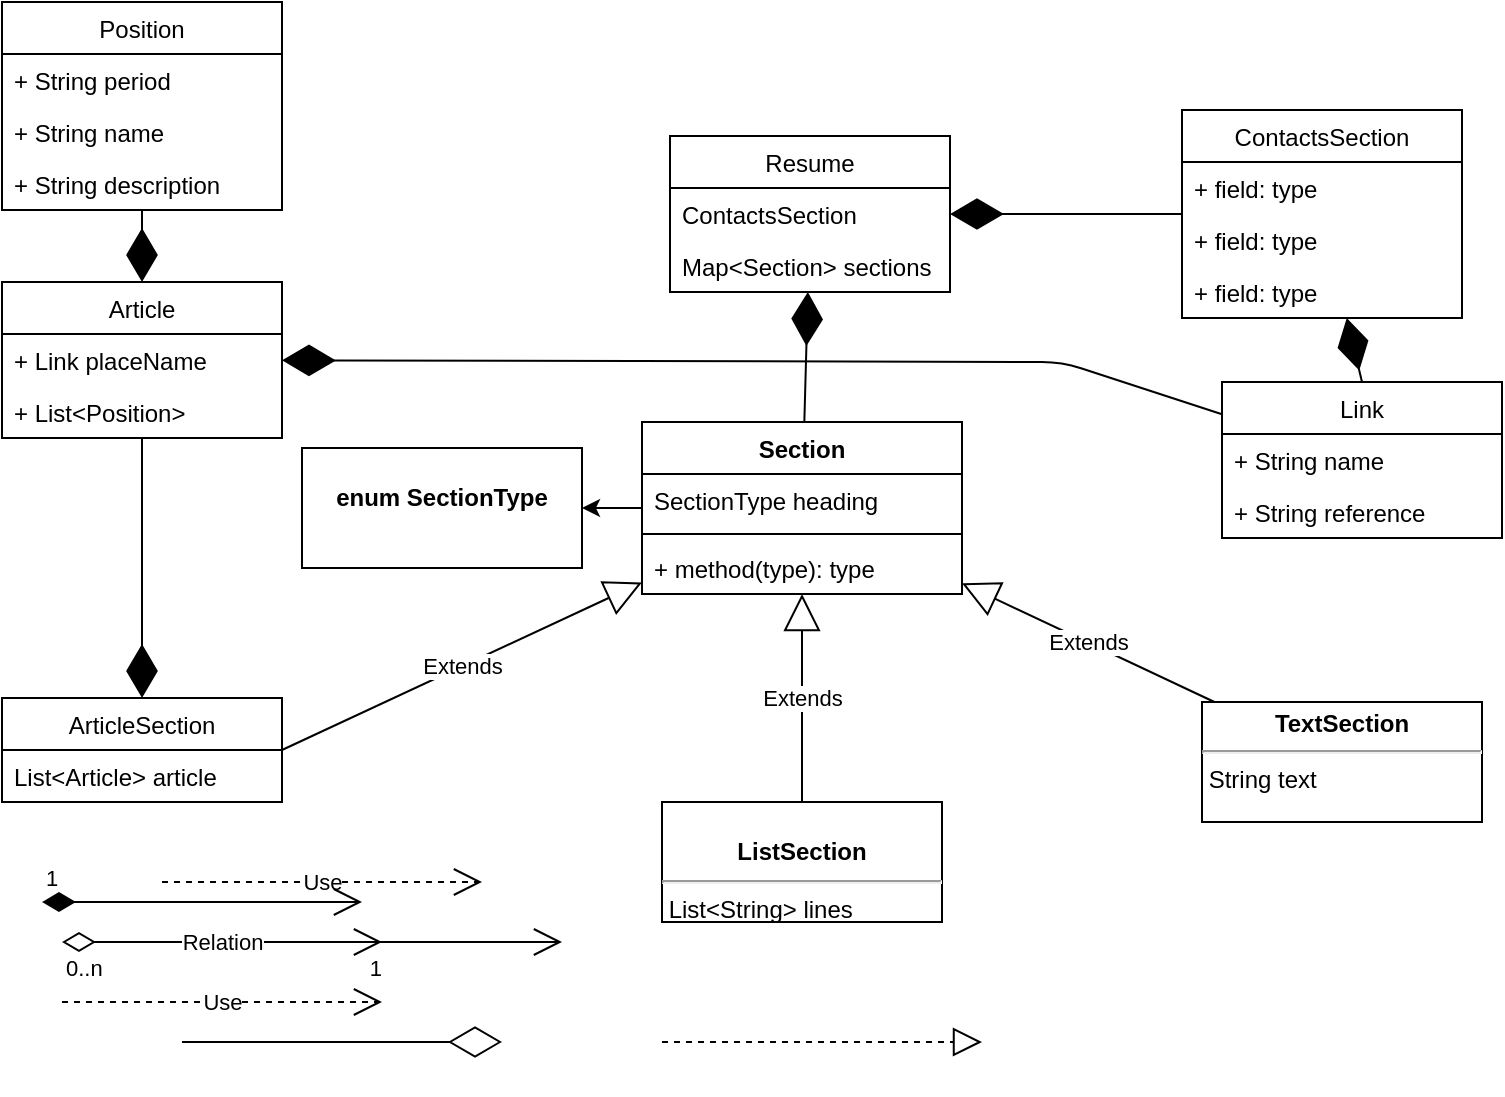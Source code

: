 <mxfile version="14.8.1" type="github">
  <diagram id="C5RBs43oDa-KdzZeNtuy" name="Page-1">
    <mxGraphModel dx="1102" dy="582" grid="1" gridSize="10" guides="1" tooltips="1" connect="1" arrows="1" fold="1" page="1" pageScale="1" pageWidth="827" pageHeight="1169" math="0" shadow="0">
      <root>
        <mxCell id="WIyWlLk6GJQsqaUBKTNV-0" />
        <mxCell id="WIyWlLk6GJQsqaUBKTNV-1" parent="WIyWlLk6GJQsqaUBKTNV-0" />
        <mxCell id="cXs1U_Rg0kg3EcRgI-ar-0" value="Resume" style="swimlane;fontStyle=0;childLayout=stackLayout;horizontal=1;startSize=26;fillColor=none;horizontalStack=0;resizeParent=1;resizeParentMax=0;resizeLast=0;collapsible=1;marginBottom=0;" vertex="1" parent="WIyWlLk6GJQsqaUBKTNV-1">
          <mxGeometry x="344" y="77" width="140" height="78" as="geometry" />
        </mxCell>
        <mxCell id="cXs1U_Rg0kg3EcRgI-ar-3" value="ContactsSection" style="text;strokeColor=none;fillColor=none;align=left;verticalAlign=top;spacingLeft=4;spacingRight=4;overflow=hidden;rotatable=0;points=[[0,0.5],[1,0.5]];portConstraint=eastwest;fontStyle=0" vertex="1" parent="cXs1U_Rg0kg3EcRgI-ar-0">
          <mxGeometry y="26" width="140" height="26" as="geometry" />
        </mxCell>
        <mxCell id="cXs1U_Rg0kg3EcRgI-ar-1" value="Map&lt;Section&gt; sections" style="text;strokeColor=none;fillColor=none;align=left;verticalAlign=top;spacingLeft=4;spacingRight=4;overflow=hidden;rotatable=0;points=[[0,0.5],[1,0.5]];portConstraint=eastwest;" vertex="1" parent="cXs1U_Rg0kg3EcRgI-ar-0">
          <mxGeometry y="52" width="140" height="26" as="geometry" />
        </mxCell>
        <mxCell id="cXs1U_Rg0kg3EcRgI-ar-19" style="edgeStyle=orthogonalEdgeStyle;rounded=0;orthogonalLoop=1;jettySize=auto;html=1;entryX=1;entryY=0.5;entryDx=0;entryDy=0;" edge="1" parent="WIyWlLk6GJQsqaUBKTNV-1" source="cXs1U_Rg0kg3EcRgI-ar-4" target="cXs1U_Rg0kg3EcRgI-ar-11">
          <mxGeometry relative="1" as="geometry" />
        </mxCell>
        <mxCell id="cXs1U_Rg0kg3EcRgI-ar-4" value="Section" style="swimlane;fontStyle=1;align=center;verticalAlign=top;childLayout=stackLayout;horizontal=1;startSize=26;horizontalStack=0;resizeParent=1;resizeParentMax=0;resizeLast=0;collapsible=1;marginBottom=0;" vertex="1" parent="WIyWlLk6GJQsqaUBKTNV-1">
          <mxGeometry x="330" y="220" width="160" height="86" as="geometry" />
        </mxCell>
        <mxCell id="cXs1U_Rg0kg3EcRgI-ar-5" value="SectionType heading" style="text;strokeColor=none;fillColor=none;align=left;verticalAlign=top;spacingLeft=4;spacingRight=4;overflow=hidden;rotatable=0;points=[[0,0.5],[1,0.5]];portConstraint=eastwest;" vertex="1" parent="cXs1U_Rg0kg3EcRgI-ar-4">
          <mxGeometry y="26" width="160" height="26" as="geometry" />
        </mxCell>
        <mxCell id="cXs1U_Rg0kg3EcRgI-ar-6" value="" style="line;strokeWidth=1;fillColor=none;align=left;verticalAlign=middle;spacingTop=-1;spacingLeft=3;spacingRight=3;rotatable=0;labelPosition=right;points=[];portConstraint=eastwest;" vertex="1" parent="cXs1U_Rg0kg3EcRgI-ar-4">
          <mxGeometry y="52" width="160" height="8" as="geometry" />
        </mxCell>
        <mxCell id="cXs1U_Rg0kg3EcRgI-ar-7" value="+ method(type): type" style="text;strokeColor=none;fillColor=none;align=left;verticalAlign=top;spacingLeft=4;spacingRight=4;overflow=hidden;rotatable=0;points=[[0,0.5],[1,0.5]];portConstraint=eastwest;" vertex="1" parent="cXs1U_Rg0kg3EcRgI-ar-4">
          <mxGeometry y="60" width="160" height="26" as="geometry" />
        </mxCell>
        <mxCell id="cXs1U_Rg0kg3EcRgI-ar-9" value="&lt;p style=&quot;margin: 0px ; margin-top: 4px ; text-align: center&quot;&gt;&lt;br&gt;&lt;b&gt;ListSection&lt;/b&gt;&lt;/p&gt;&lt;hr&gt;&lt;span style=&quot;white-space: pre&quot;&gt;	&lt;/span&gt;List&amp;lt;String&amp;gt; lines" style="verticalAlign=top;align=left;overflow=fill;fontSize=12;fontFamily=Helvetica;html=1;" vertex="1" parent="WIyWlLk6GJQsqaUBKTNV-1">
          <mxGeometry x="340" y="410" width="140" height="60" as="geometry" />
        </mxCell>
        <mxCell id="cXs1U_Rg0kg3EcRgI-ar-11" value="&lt;p style=&quot;margin: 0px ; margin-top: 4px ; text-align: center&quot;&gt;&lt;br&gt;&lt;b&gt;enum SectionType&lt;/b&gt;&lt;/p&gt;" style="verticalAlign=top;align=left;overflow=fill;fontSize=12;fontFamily=Helvetica;html=1;" vertex="1" parent="WIyWlLk6GJQsqaUBKTNV-1">
          <mxGeometry x="160" y="233" width="140" height="60" as="geometry" />
        </mxCell>
        <mxCell id="cXs1U_Rg0kg3EcRgI-ar-14" value="&lt;p style=&quot;margin: 0px ; margin-top: 4px ; text-align: center&quot;&gt;&lt;b&gt;TextSection&lt;/b&gt;&lt;/p&gt;&lt;hr&gt;&lt;span style=&quot;white-space: pre&quot;&gt;	&lt;/span&gt;String text" style="verticalAlign=top;align=left;overflow=fill;fontSize=12;fontFamily=Helvetica;html=1;strokeColor=#000000;direction=west;" vertex="1" parent="WIyWlLk6GJQsqaUBKTNV-1">
          <mxGeometry x="610" y="360" width="140" height="60" as="geometry" />
        </mxCell>
        <mxCell id="cXs1U_Rg0kg3EcRgI-ar-28" value="Link" style="swimlane;fontStyle=0;childLayout=stackLayout;horizontal=1;startSize=26;fillColor=none;horizontalStack=0;resizeParent=1;resizeParentMax=0;resizeLast=0;collapsible=1;marginBottom=0;strokeColor=#000000;" vertex="1" parent="WIyWlLk6GJQsqaUBKTNV-1">
          <mxGeometry x="620" y="200" width="140" height="78" as="geometry" />
        </mxCell>
        <mxCell id="cXs1U_Rg0kg3EcRgI-ar-29" value="+ String name" style="text;strokeColor=none;fillColor=none;align=left;verticalAlign=top;spacingLeft=4;spacingRight=4;overflow=hidden;rotatable=0;points=[[0,0.5],[1,0.5]];portConstraint=eastwest;" vertex="1" parent="cXs1U_Rg0kg3EcRgI-ar-28">
          <mxGeometry y="26" width="140" height="26" as="geometry" />
        </mxCell>
        <mxCell id="cXs1U_Rg0kg3EcRgI-ar-30" value="+ String reference" style="text;strokeColor=none;fillColor=none;align=left;verticalAlign=top;spacingLeft=4;spacingRight=4;overflow=hidden;rotatable=0;points=[[0,0.5],[1,0.5]];portConstraint=eastwest;" vertex="1" parent="cXs1U_Rg0kg3EcRgI-ar-28">
          <mxGeometry y="52" width="140" height="26" as="geometry" />
        </mxCell>
        <mxCell id="cXs1U_Rg0kg3EcRgI-ar-34" value="Article" style="swimlane;fontStyle=0;childLayout=stackLayout;horizontal=1;startSize=26;fillColor=none;horizontalStack=0;resizeParent=1;resizeParentMax=0;resizeLast=0;collapsible=1;marginBottom=0;strokeColor=#000000;" vertex="1" parent="WIyWlLk6GJQsqaUBKTNV-1">
          <mxGeometry x="10" y="150" width="140" height="78" as="geometry" />
        </mxCell>
        <mxCell id="cXs1U_Rg0kg3EcRgI-ar-35" value="+ Link placeName" style="text;strokeColor=none;fillColor=none;align=left;verticalAlign=top;spacingLeft=4;spacingRight=4;overflow=hidden;rotatable=0;points=[[0,0.5],[1,0.5]];portConstraint=eastwest;" vertex="1" parent="cXs1U_Rg0kg3EcRgI-ar-34">
          <mxGeometry y="26" width="140" height="26" as="geometry" />
        </mxCell>
        <mxCell id="cXs1U_Rg0kg3EcRgI-ar-36" value="+ List&lt;Position&gt;" style="text;strokeColor=none;fillColor=none;align=left;verticalAlign=top;spacingLeft=4;spacingRight=4;overflow=hidden;rotatable=0;points=[[0,0.5],[1,0.5]];portConstraint=eastwest;" vertex="1" parent="cXs1U_Rg0kg3EcRgI-ar-34">
          <mxGeometry y="52" width="140" height="26" as="geometry" />
        </mxCell>
        <mxCell id="cXs1U_Rg0kg3EcRgI-ar-39" value="Position" style="swimlane;fontStyle=0;childLayout=stackLayout;horizontal=1;startSize=26;fillColor=none;horizontalStack=0;resizeParent=1;resizeParentMax=0;resizeLast=0;collapsible=1;marginBottom=0;strokeColor=#000000;" vertex="1" parent="WIyWlLk6GJQsqaUBKTNV-1">
          <mxGeometry x="10" y="10" width="140" height="104" as="geometry" />
        </mxCell>
        <mxCell id="cXs1U_Rg0kg3EcRgI-ar-40" value="+ String period" style="text;strokeColor=none;fillColor=none;align=left;verticalAlign=top;spacingLeft=4;spacingRight=4;overflow=hidden;rotatable=0;points=[[0,0.5],[1,0.5]];portConstraint=eastwest;" vertex="1" parent="cXs1U_Rg0kg3EcRgI-ar-39">
          <mxGeometry y="26" width="140" height="26" as="geometry" />
        </mxCell>
        <mxCell id="cXs1U_Rg0kg3EcRgI-ar-41" value="+ String name" style="text;strokeColor=none;fillColor=none;align=left;verticalAlign=top;spacingLeft=4;spacingRight=4;overflow=hidden;rotatable=0;points=[[0,0.5],[1,0.5]];portConstraint=eastwest;" vertex="1" parent="cXs1U_Rg0kg3EcRgI-ar-39">
          <mxGeometry y="52" width="140" height="26" as="geometry" />
        </mxCell>
        <mxCell id="cXs1U_Rg0kg3EcRgI-ar-42" value="+ String description" style="text;strokeColor=none;fillColor=none;align=left;verticalAlign=top;spacingLeft=4;spacingRight=4;overflow=hidden;rotatable=0;points=[[0,0.5],[1,0.5]];portConstraint=eastwest;" vertex="1" parent="cXs1U_Rg0kg3EcRgI-ar-39">
          <mxGeometry y="78" width="140" height="26" as="geometry" />
        </mxCell>
        <mxCell id="cXs1U_Rg0kg3EcRgI-ar-44" value="ContactsSection" style="swimlane;fontStyle=0;childLayout=stackLayout;horizontal=1;startSize=26;fillColor=none;horizontalStack=0;resizeParent=1;resizeParentMax=0;resizeLast=0;collapsible=1;marginBottom=0;strokeColor=#000000;" vertex="1" parent="WIyWlLk6GJQsqaUBKTNV-1">
          <mxGeometry x="600" y="64" width="140" height="104" as="geometry" />
        </mxCell>
        <mxCell id="cXs1U_Rg0kg3EcRgI-ar-45" value="+ field: type" style="text;strokeColor=none;fillColor=none;align=left;verticalAlign=top;spacingLeft=4;spacingRight=4;overflow=hidden;rotatable=0;points=[[0,0.5],[1,0.5]];portConstraint=eastwest;" vertex="1" parent="cXs1U_Rg0kg3EcRgI-ar-44">
          <mxGeometry y="26" width="140" height="26" as="geometry" />
        </mxCell>
        <mxCell id="cXs1U_Rg0kg3EcRgI-ar-46" value="+ field: type" style="text;strokeColor=none;fillColor=none;align=left;verticalAlign=top;spacingLeft=4;spacingRight=4;overflow=hidden;rotatable=0;points=[[0,0.5],[1,0.5]];portConstraint=eastwest;" vertex="1" parent="cXs1U_Rg0kg3EcRgI-ar-44">
          <mxGeometry y="52" width="140" height="26" as="geometry" />
        </mxCell>
        <mxCell id="cXs1U_Rg0kg3EcRgI-ar-47" value="+ field: type" style="text;strokeColor=none;fillColor=none;align=left;verticalAlign=top;spacingLeft=4;spacingRight=4;overflow=hidden;rotatable=0;points=[[0,0.5],[1,0.5]];portConstraint=eastwest;" vertex="1" parent="cXs1U_Rg0kg3EcRgI-ar-44">
          <mxGeometry y="78" width="140" height="26" as="geometry" />
        </mxCell>
        <mxCell id="cXs1U_Rg0kg3EcRgI-ar-49" value="" style="endArrow=diamondThin;endFill=1;endSize=24;html=1;" edge="1" parent="WIyWlLk6GJQsqaUBKTNV-1" source="cXs1U_Rg0kg3EcRgI-ar-44" target="cXs1U_Rg0kg3EcRgI-ar-0">
          <mxGeometry width="160" relative="1" as="geometry">
            <mxPoint x="330" y="40" as="sourcePoint" />
            <mxPoint x="420" y="110" as="targetPoint" />
          </mxGeometry>
        </mxCell>
        <mxCell id="cXs1U_Rg0kg3EcRgI-ar-50" value="" style="endArrow=diamondThin;endFill=1;endSize=24;html=1;" edge="1" parent="WIyWlLk6GJQsqaUBKTNV-1" source="cXs1U_Rg0kg3EcRgI-ar-4" target="cXs1U_Rg0kg3EcRgI-ar-0">
          <mxGeometry width="160" relative="1" as="geometry">
            <mxPoint x="330" y="250" as="sourcePoint" />
            <mxPoint x="490" y="250" as="targetPoint" />
          </mxGeometry>
        </mxCell>
        <mxCell id="cXs1U_Rg0kg3EcRgI-ar-52" value="" style="endArrow=open;endFill=1;endSize=12;html=1;" edge="1" parent="WIyWlLk6GJQsqaUBKTNV-1">
          <mxGeometry width="160" relative="1" as="geometry">
            <mxPoint x="130" y="480" as="sourcePoint" />
            <mxPoint x="290" y="480" as="targetPoint" />
          </mxGeometry>
        </mxCell>
        <mxCell id="cXs1U_Rg0kg3EcRgI-ar-53" value="" style="endArrow=diamondThin;endFill=1;endSize=24;html=1;entryX=0.5;entryY=0;entryDx=0;entryDy=0;" edge="1" parent="WIyWlLk6GJQsqaUBKTNV-1" source="cXs1U_Rg0kg3EcRgI-ar-34" target="cXs1U_Rg0kg3EcRgI-ar-81">
          <mxGeometry width="160" relative="1" as="geometry">
            <mxPoint x="-60" y="250" as="sourcePoint" />
            <mxPoint x="100" y="250" as="targetPoint" />
          </mxGeometry>
        </mxCell>
        <mxCell id="cXs1U_Rg0kg3EcRgI-ar-54" value="" style="endArrow=diamondThin;endFill=0;endSize=24;html=1;" edge="1" parent="WIyWlLk6GJQsqaUBKTNV-1">
          <mxGeometry width="160" relative="1" as="geometry">
            <mxPoint x="100" y="530" as="sourcePoint" />
            <mxPoint x="260" y="530" as="targetPoint" />
          </mxGeometry>
        </mxCell>
        <mxCell id="cXs1U_Rg0kg3EcRgI-ar-55" value="" style="endArrow=block;dashed=1;endFill=0;endSize=12;html=1;" edge="1" parent="WIyWlLk6GJQsqaUBKTNV-1">
          <mxGeometry width="160" relative="1" as="geometry">
            <mxPoint x="340" y="530" as="sourcePoint" />
            <mxPoint x="500" y="530" as="targetPoint" />
          </mxGeometry>
        </mxCell>
        <mxCell id="cXs1U_Rg0kg3EcRgI-ar-59" value="Extends" style="endArrow=block;endSize=16;endFill=0;html=1;exitX=0.5;exitY=0;exitDx=0;exitDy=0;" edge="1" parent="WIyWlLk6GJQsqaUBKTNV-1" source="cXs1U_Rg0kg3EcRgI-ar-9" target="cXs1U_Rg0kg3EcRgI-ar-4">
          <mxGeometry width="160" relative="1" as="geometry">
            <mxPoint x="60" y="450" as="sourcePoint" />
            <mxPoint x="220" y="450" as="targetPoint" />
          </mxGeometry>
        </mxCell>
        <mxCell id="cXs1U_Rg0kg3EcRgI-ar-60" value="Use" style="endArrow=open;endSize=12;dashed=1;html=1;" edge="1" parent="WIyWlLk6GJQsqaUBKTNV-1">
          <mxGeometry width="160" relative="1" as="geometry">
            <mxPoint x="40" y="510" as="sourcePoint" />
            <mxPoint x="200" y="510" as="targetPoint" />
          </mxGeometry>
        </mxCell>
        <mxCell id="cXs1U_Rg0kg3EcRgI-ar-62" value="Extends" style="endArrow=block;endSize=16;endFill=0;html=1;" edge="1" parent="WIyWlLk6GJQsqaUBKTNV-1" source="cXs1U_Rg0kg3EcRgI-ar-14" target="cXs1U_Rg0kg3EcRgI-ar-4">
          <mxGeometry width="160" relative="1" as="geometry">
            <mxPoint x="200" y="370" as="sourcePoint" />
            <mxPoint x="360" y="370" as="targetPoint" />
          </mxGeometry>
        </mxCell>
        <mxCell id="cXs1U_Rg0kg3EcRgI-ar-67" value="" style="endArrow=diamondThin;endFill=1;endSize=24;html=1;" edge="1" parent="WIyWlLk6GJQsqaUBKTNV-1" source="cXs1U_Rg0kg3EcRgI-ar-28" target="cXs1U_Rg0kg3EcRgI-ar-34">
          <mxGeometry width="160" relative="1" as="geometry">
            <mxPoint x="60" y="440" as="sourcePoint" />
            <mxPoint x="220" y="440" as="targetPoint" />
            <Array as="points">
              <mxPoint x="540" y="190" />
            </Array>
          </mxGeometry>
        </mxCell>
        <mxCell id="cXs1U_Rg0kg3EcRgI-ar-68" value="" style="endArrow=diamondThin;endFill=1;endSize=24;html=1;exitX=0.5;exitY=0;exitDx=0;exitDy=0;" edge="1" parent="WIyWlLk6GJQsqaUBKTNV-1" source="cXs1U_Rg0kg3EcRgI-ar-28" target="cXs1U_Rg0kg3EcRgI-ar-44">
          <mxGeometry width="160" relative="1" as="geometry">
            <mxPoint x="70" y="460" as="sourcePoint" />
            <mxPoint x="230" y="460" as="targetPoint" />
          </mxGeometry>
        </mxCell>
        <mxCell id="cXs1U_Rg0kg3EcRgI-ar-70" value="Use" style="endArrow=open;endSize=12;dashed=1;html=1;" edge="1" parent="WIyWlLk6GJQsqaUBKTNV-1">
          <mxGeometry width="160" relative="1" as="geometry">
            <mxPoint x="90" y="450" as="sourcePoint" />
            <mxPoint x="250" y="450" as="targetPoint" />
          </mxGeometry>
        </mxCell>
        <mxCell id="cXs1U_Rg0kg3EcRgI-ar-71" value="Relation" style="endArrow=open;html=1;endSize=12;startArrow=diamondThin;startSize=14;startFill=0;edgeStyle=orthogonalEdgeStyle;" edge="1" parent="WIyWlLk6GJQsqaUBKTNV-1">
          <mxGeometry relative="1" as="geometry">
            <mxPoint x="40" y="480" as="sourcePoint" />
            <mxPoint x="200" y="480" as="targetPoint" />
          </mxGeometry>
        </mxCell>
        <mxCell id="cXs1U_Rg0kg3EcRgI-ar-72" value="0..n" style="edgeLabel;resizable=0;html=1;align=left;verticalAlign=top;" connectable="0" vertex="1" parent="cXs1U_Rg0kg3EcRgI-ar-71">
          <mxGeometry x="-1" relative="1" as="geometry" />
        </mxCell>
        <mxCell id="cXs1U_Rg0kg3EcRgI-ar-73" value="1" style="edgeLabel;resizable=0;html=1;align=right;verticalAlign=top;" connectable="0" vertex="1" parent="cXs1U_Rg0kg3EcRgI-ar-71">
          <mxGeometry x="1" relative="1" as="geometry" />
        </mxCell>
        <mxCell id="cXs1U_Rg0kg3EcRgI-ar-74" value="1" style="endArrow=open;html=1;endSize=12;startArrow=diamondThin;startSize=14;startFill=1;edgeStyle=orthogonalEdgeStyle;align=left;verticalAlign=bottom;" edge="1" parent="WIyWlLk6GJQsqaUBKTNV-1">
          <mxGeometry x="-1" y="3" relative="1" as="geometry">
            <mxPoint x="30" y="460" as="sourcePoint" />
            <mxPoint x="190" y="460" as="targetPoint" />
          </mxGeometry>
        </mxCell>
        <mxCell id="cXs1U_Rg0kg3EcRgI-ar-80" value="" style="endArrow=diamondThin;endFill=1;endSize=24;html=1;" edge="1" parent="WIyWlLk6GJQsqaUBKTNV-1" source="cXs1U_Rg0kg3EcRgI-ar-39" target="cXs1U_Rg0kg3EcRgI-ar-34">
          <mxGeometry width="160" relative="1" as="geometry">
            <mxPoint x="620" y="470" as="sourcePoint" />
            <mxPoint x="780" y="470" as="targetPoint" />
          </mxGeometry>
        </mxCell>
        <mxCell id="cXs1U_Rg0kg3EcRgI-ar-81" value="ArticleSection" style="swimlane;fontStyle=0;childLayout=stackLayout;horizontal=1;startSize=26;fillColor=none;horizontalStack=0;resizeParent=1;resizeParentMax=0;resizeLast=0;collapsible=1;marginBottom=0;strokeColor=#000000;" vertex="1" parent="WIyWlLk6GJQsqaUBKTNV-1">
          <mxGeometry x="10" y="358" width="140" height="52" as="geometry" />
        </mxCell>
        <mxCell id="cXs1U_Rg0kg3EcRgI-ar-82" value="List&lt;Article&gt; article" style="text;strokeColor=none;fillColor=none;align=left;verticalAlign=top;spacingLeft=4;spacingRight=4;overflow=hidden;rotatable=0;points=[[0,0.5],[1,0.5]];portConstraint=eastwest;" vertex="1" parent="cXs1U_Rg0kg3EcRgI-ar-81">
          <mxGeometry y="26" width="140" height="26" as="geometry" />
        </mxCell>
        <mxCell id="cXs1U_Rg0kg3EcRgI-ar-90" value="Extends" style="endArrow=block;endSize=16;endFill=0;html=1;exitX=1;exitY=0.5;exitDx=0;exitDy=0;" edge="1" parent="WIyWlLk6GJQsqaUBKTNV-1" source="cXs1U_Rg0kg3EcRgI-ar-81" target="cXs1U_Rg0kg3EcRgI-ar-4">
          <mxGeometry width="160" relative="1" as="geometry">
            <mxPoint x="150" y="340" as="sourcePoint" />
            <mxPoint x="410" y="230" as="targetPoint" />
          </mxGeometry>
        </mxCell>
      </root>
    </mxGraphModel>
  </diagram>
</mxfile>
